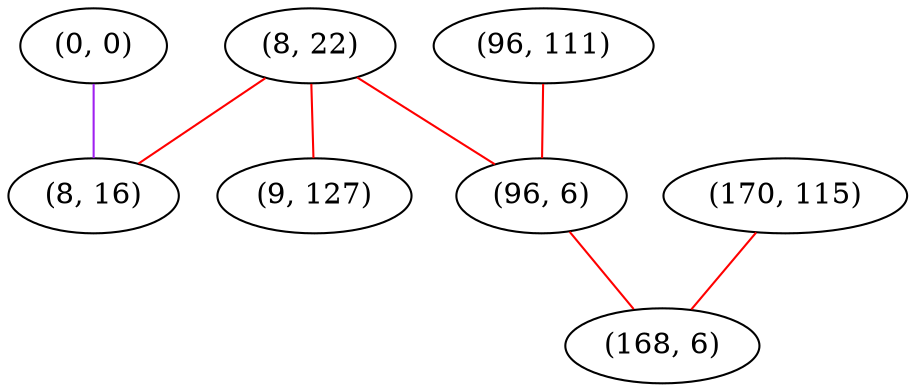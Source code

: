 graph "" {
"(0, 0)";
"(96, 111)";
"(8, 22)";
"(170, 115)";
"(96, 6)";
"(9, 127)";
"(168, 6)";
"(8, 16)";
"(0, 0)" -- "(8, 16)"  [color=purple, key=0, weight=4];
"(96, 111)" -- "(96, 6)"  [color=red, key=0, weight=1];
"(8, 22)" -- "(96, 6)"  [color=red, key=0, weight=1];
"(8, 22)" -- "(8, 16)"  [color=red, key=0, weight=1];
"(8, 22)" -- "(9, 127)"  [color=red, key=0, weight=1];
"(170, 115)" -- "(168, 6)"  [color=red, key=0, weight=1];
"(96, 6)" -- "(168, 6)"  [color=red, key=0, weight=1];
}
